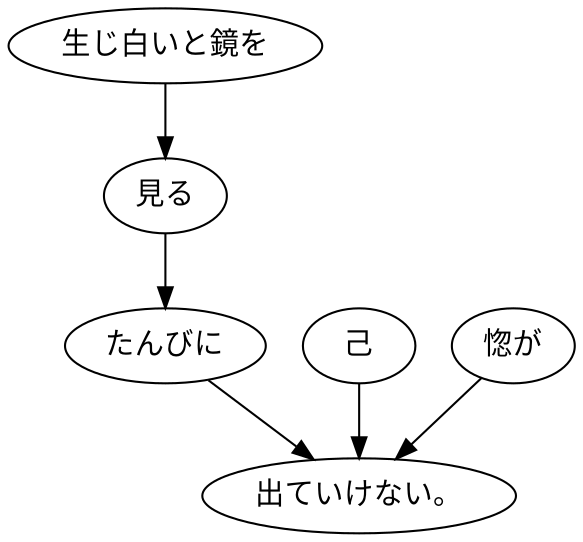 digraph graph7850 {
	node0 [label="生じ白いと鏡を"];
	node1 [label="見る"];
	node2 [label="たんびに"];
	node3 [label="己"];
	node4 [label="惚が"];
	node5 [label="出ていけない。"];
	node0 -> node1;
	node1 -> node2;
	node2 -> node5;
	node3 -> node5;
	node4 -> node5;
}
